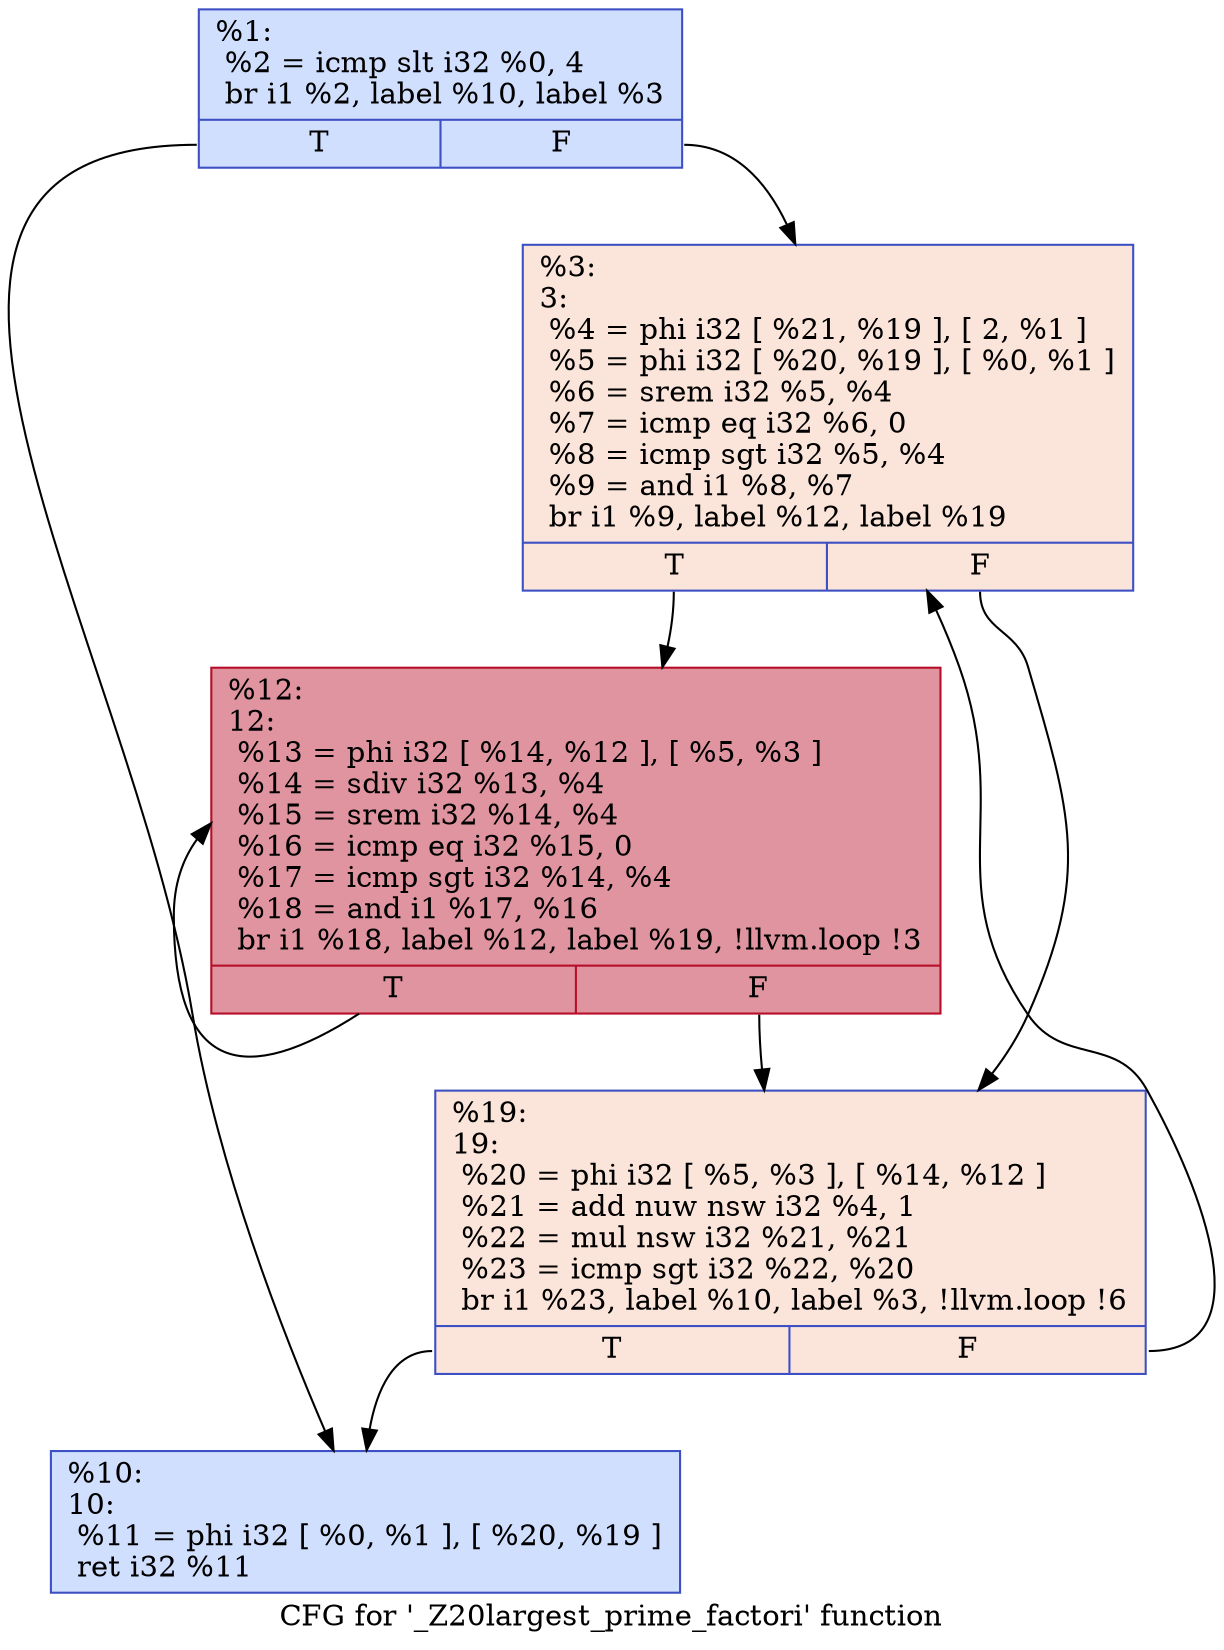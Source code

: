 digraph "CFG for '_Z20largest_prime_factori' function" {
	label="CFG for '_Z20largest_prime_factori' function";

	Node0x559460e41590 [shape=record,color="#3d50c3ff", style=filled, fillcolor="#96b7ff70",label="{%1:\l  %2 = icmp slt i32 %0, 4\l  br i1 %2, label %10, label %3\l|{<s0>T|<s1>F}}"];
	Node0x559460e41590:s0 -> Node0x559460e41cb0;
	Node0x559460e41590:s1 -> Node0x559460e41d00;
	Node0x559460e41d00 [shape=record,color="#3d50c3ff", style=filled, fillcolor="#f5c1a970",label="{%3:\l3:                                                \l  %4 = phi i32 [ %21, %19 ], [ 2, %1 ]\l  %5 = phi i32 [ %20, %19 ], [ %0, %1 ]\l  %6 = srem i32 %5, %4\l  %7 = icmp eq i32 %6, 0\l  %8 = icmp sgt i32 %5, %4\l  %9 = and i1 %8, %7\l  br i1 %9, label %12, label %19\l|{<s0>T|<s1>F}}"];
	Node0x559460e41d00:s0 -> Node0x559460e41fe0;
	Node0x559460e41d00:s1 -> Node0x559460e41e70;
	Node0x559460e41cb0 [shape=record,color="#3d50c3ff", style=filled, fillcolor="#96b7ff70",label="{%10:\l10:                                               \l  %11 = phi i32 [ %0, %1 ], [ %20, %19 ]\l  ret i32 %11\l}"];
	Node0x559460e41fe0 [shape=record,color="#b70d28ff", style=filled, fillcolor="#b70d2870",label="{%12:\l12:                                               \l  %13 = phi i32 [ %14, %12 ], [ %5, %3 ]\l  %14 = sdiv i32 %13, %4\l  %15 = srem i32 %14, %4\l  %16 = icmp eq i32 %15, 0\l  %17 = icmp sgt i32 %14, %4\l  %18 = and i1 %17, %16\l  br i1 %18, label %12, label %19, !llvm.loop !3\l|{<s0>T|<s1>F}}"];
	Node0x559460e41fe0:s0 -> Node0x559460e41fe0;
	Node0x559460e41fe0:s1 -> Node0x559460e41e70;
	Node0x559460e41e70 [shape=record,color="#3d50c3ff", style=filled, fillcolor="#f5c1a970",label="{%19:\l19:                                               \l  %20 = phi i32 [ %5, %3 ], [ %14, %12 ]\l  %21 = add nuw nsw i32 %4, 1\l  %22 = mul nsw i32 %21, %21\l  %23 = icmp sgt i32 %22, %20\l  br i1 %23, label %10, label %3, !llvm.loop !6\l|{<s0>T|<s1>F}}"];
	Node0x559460e41e70:s0 -> Node0x559460e41cb0;
	Node0x559460e41e70:s1 -> Node0x559460e41d00;
}

